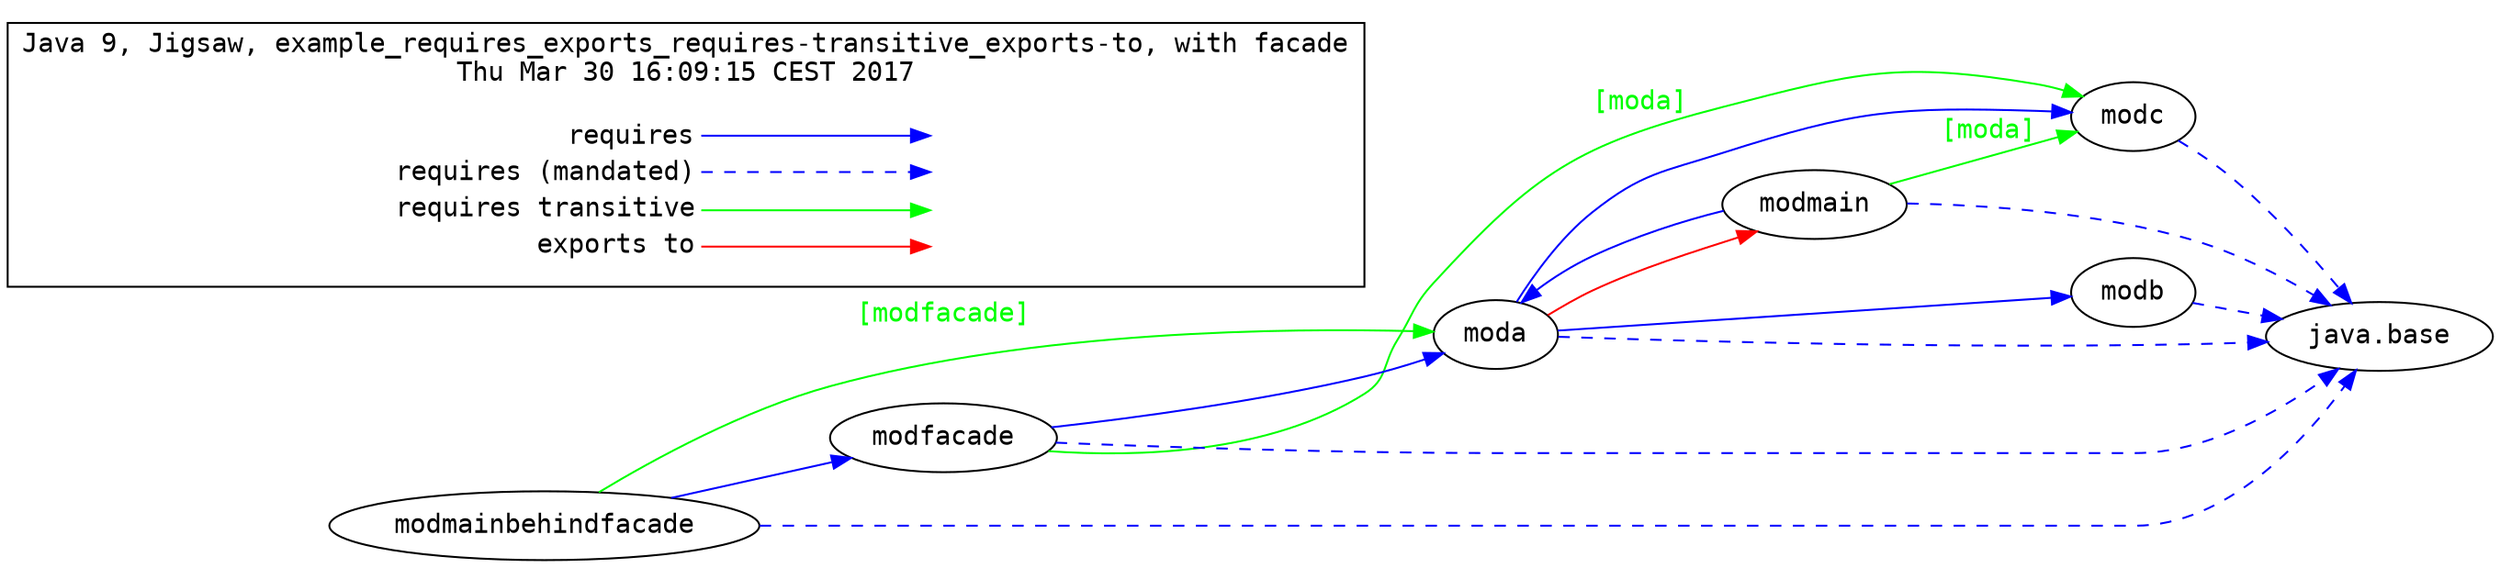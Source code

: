 # Created by depvis.JigsawDepVisualizer on Thu Mar 30 16:09:15 CEST 2017
digraph Java9_Dependency_Visualizer {
modc[fontname="Consolas",shape="ellipse",label="modc"];
java_base[fontname="Consolas",shape="ellipse",label="java.base"];
modfacade[fontname="Consolas",shape="ellipse",label="modfacade"];
moda[fontname="Consolas",shape="ellipse",label="moda"];
modmainbehindfacade[fontname="Consolas",shape="ellipse",label="modmainbehindfacade"];
modb[fontname="Consolas",shape="ellipse",label="modb"];
modmain[fontname="Consolas",shape="ellipse",label="modmain"];
modc -> java_base[color="#0000ff",fontname="Consolas",fontcolor="#0000ff",style="dashed",weight="16"]
modfacade -> moda[color="#0000ff",fontname="Consolas",fontcolor="#0000ff",weight="8"]
modfacade -> java_base[color="#0000ff",fontname="Consolas",fontcolor="#0000ff",style="dashed",weight="16"]
modfacade -> modc[color="#00ff00",fontname="Consolas",fontcolor="#00ff00",weight="4",label="[moda]"]
modmainbehindfacade -> modfacade[color="#0000ff",fontname="Consolas",fontcolor="#0000ff",weight="8"]
modmainbehindfacade -> java_base[color="#0000ff",fontname="Consolas",fontcolor="#0000ff",style="dashed",weight="16"]
modmainbehindfacade -> moda[color="#00ff00",fontname="Consolas",fontcolor="#00ff00",weight="4",label="[modfacade]"]
modb -> java_base[color="#0000ff",fontname="Consolas",fontcolor="#0000ff",style="dashed",weight="16"]
modmain -> moda[color="#0000ff",fontname="Consolas",fontcolor="#0000ff",weight="8"]
modmain -> java_base[color="#0000ff",fontname="Consolas",fontcolor="#0000ff",style="dashed",weight="16"]
modmain -> modc[color="#00ff00",fontname="Consolas",fontcolor="#00ff00",weight="4",label="[moda]"]
moda -> modb[color="#0000ff",fontname="Consolas",fontcolor="#0000ff",weight="8"]
moda -> modc[color="#0000ff",fontname="Consolas",fontcolor="#0000ff",weight="8"]
moda -> java_base[color="#0000ff",fontname="Consolas",fontcolor="#0000ff",style="dashed",weight="16"]
moda -> modmain[fontname="Consolas",fontcolor="#ff0000",color="#ff0000",weight="2"]
rankdir=LR
node [shape=plaintext]
subgraph cluster_01 { 
  label = "Java 9, Jigsaw, example_requires_exports_requires-transitive_exports-to, with facade
Thu Mar 30 16:09:15 CEST 2017"
  fontname="Consolas"
  key [label=<<table border="0" cellpadding="2" cellspacing="0" cellborder="0">
    <tr><td align="right" port="i1">requires</td></tr>
    <tr><td align="right" port="i2">requires (mandated)</td></tr>
    <tr><td align="right" port="i3">requires transitive</td></tr>
    <tr><td align="right" port="i4">exports to</td></tr>
    </table>>,fontname="Consolas"]
  key2 [label=<<table border="0" cellpadding="2" cellspacing="0" cellborder="0">
    <tr><td port="i1">&nbsp;</td></tr>
    <tr><td port="i2">&nbsp;</td></tr>
    <tr><td port="i3">&nbsp;</td></tr>
    <tr><td port="i4">&nbsp;</td></tr>
    </table>>,fontname="Consolas"]
  key:i1:e -> key2:i1:w [color=BLUE]
  key:i2:e -> key2:i2:w [color=BLUE, style=dashed]
  key:i3:e -> key2:i3:w [color=GREEN]
  key:i4:e -> key2:i4:w [color=RED]
}
}
